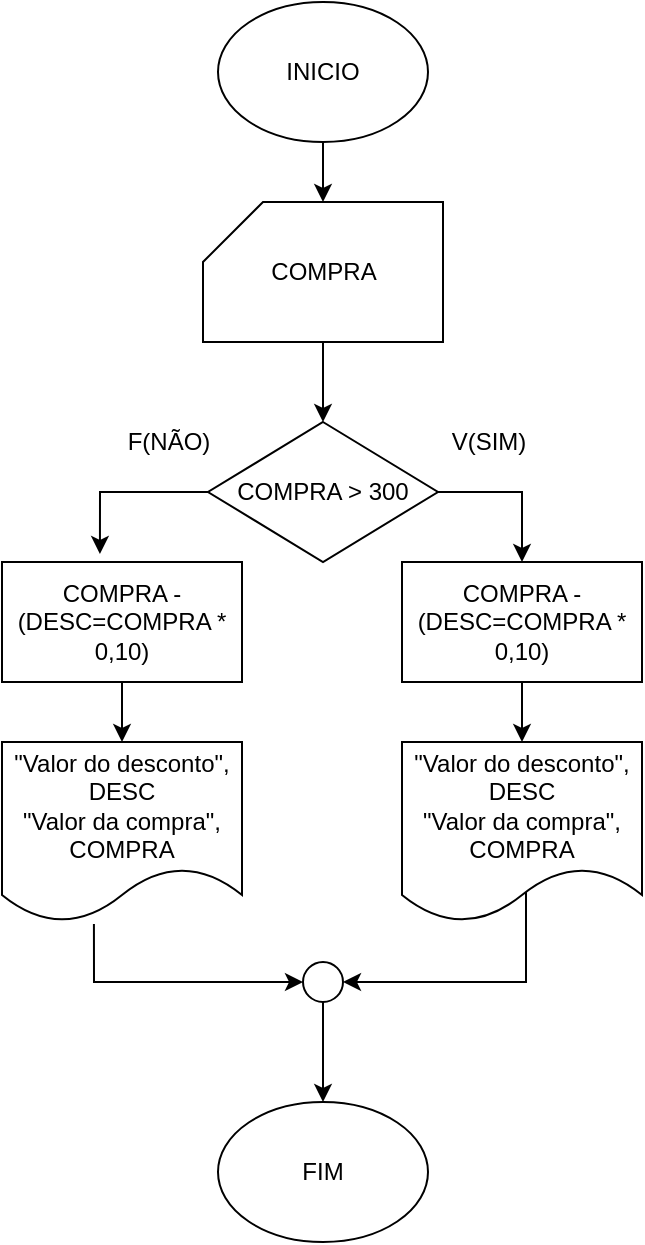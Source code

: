 <mxfile version="17.4.2" type="device"><diagram id="Lpg0A4vAgCl7YepK5_He" name="Page-1"><mxGraphModel dx="868" dy="553" grid="1" gridSize="10" guides="1" tooltips="1" connect="1" arrows="1" fold="1" page="1" pageScale="1" pageWidth="850" pageHeight="1100" math="0" shadow="0"><root><mxCell id="0"/><mxCell id="1" parent="0"/><mxCell id="-V7NnaBUKvt782XlVIHt-8" style="edgeStyle=orthogonalEdgeStyle;rounded=0;orthogonalLoop=1;jettySize=auto;html=1;entryX=0.5;entryY=0;entryDx=0;entryDy=0;entryPerimeter=0;" edge="1" parent="1" source="-V7NnaBUKvt782XlVIHt-2" target="-V7NnaBUKvt782XlVIHt-3"><mxGeometry relative="1" as="geometry"/></mxCell><mxCell id="-V7NnaBUKvt782XlVIHt-2" value="INICIO" style="ellipse;whiteSpace=wrap;html=1;" vertex="1" parent="1"><mxGeometry x="368" width="105" height="70" as="geometry"/></mxCell><mxCell id="-V7NnaBUKvt782XlVIHt-7" style="edgeStyle=orthogonalEdgeStyle;rounded=0;orthogonalLoop=1;jettySize=auto;html=1;entryX=0.5;entryY=0;entryDx=0;entryDy=0;" edge="1" parent="1" source="-V7NnaBUKvt782XlVIHt-3" target="-V7NnaBUKvt782XlVIHt-4"><mxGeometry relative="1" as="geometry"/></mxCell><mxCell id="-V7NnaBUKvt782XlVIHt-3" value="COMPRA" style="shape=card;whiteSpace=wrap;html=1;" vertex="1" parent="1"><mxGeometry x="360.5" y="100" width="120" height="70" as="geometry"/></mxCell><mxCell id="-V7NnaBUKvt782XlVIHt-14" style="edgeStyle=orthogonalEdgeStyle;rounded=0;orthogonalLoop=1;jettySize=auto;html=1;exitX=1;exitY=0.5;exitDx=0;exitDy=0;entryX=0.5;entryY=0;entryDx=0;entryDy=0;" edge="1" parent="1" source="-V7NnaBUKvt782XlVIHt-4" target="-V7NnaBUKvt782XlVIHt-13"><mxGeometry relative="1" as="geometry"/></mxCell><mxCell id="-V7NnaBUKvt782XlVIHt-28" style="edgeStyle=orthogonalEdgeStyle;rounded=0;orthogonalLoop=1;jettySize=auto;html=1;entryX=0.408;entryY=-0.067;entryDx=0;entryDy=0;entryPerimeter=0;exitX=0;exitY=0.5;exitDx=0;exitDy=0;" edge="1" parent="1" source="-V7NnaBUKvt782XlVIHt-4" target="-V7NnaBUKvt782XlVIHt-25"><mxGeometry relative="1" as="geometry"/></mxCell><mxCell id="-V7NnaBUKvt782XlVIHt-4" value="COMPRA &amp;gt; 300" style="rhombus;whiteSpace=wrap;html=1;" vertex="1" parent="1"><mxGeometry x="363" y="210" width="115" height="70" as="geometry"/></mxCell><mxCell id="-V7NnaBUKvt782XlVIHt-6" value="FIM" style="ellipse;whiteSpace=wrap;html=1;" vertex="1" parent="1"><mxGeometry x="368" y="550" width="105" height="70" as="geometry"/></mxCell><mxCell id="-V7NnaBUKvt782XlVIHt-10" value="V(SIM)" style="text;html=1;align=center;verticalAlign=middle;resizable=0;points=[];autosize=1;strokeColor=none;fillColor=none;" vertex="1" parent="1"><mxGeometry x="478" y="210" width="50" height="20" as="geometry"/></mxCell><mxCell id="-V7NnaBUKvt782XlVIHt-11" value="F(NÃO)" style="text;html=1;align=center;verticalAlign=middle;resizable=0;points=[];autosize=1;strokeColor=none;fillColor=none;" vertex="1" parent="1"><mxGeometry x="313" y="210" width="60" height="20" as="geometry"/></mxCell><mxCell id="-V7NnaBUKvt782XlVIHt-17" style="edgeStyle=orthogonalEdgeStyle;rounded=0;orthogonalLoop=1;jettySize=auto;html=1;exitX=0.5;exitY=1;exitDx=0;exitDy=0;entryX=0.5;entryY=0;entryDx=0;entryDy=0;" edge="1" parent="1" source="-V7NnaBUKvt782XlVIHt-13" target="-V7NnaBUKvt782XlVIHt-15"><mxGeometry relative="1" as="geometry"/></mxCell><mxCell id="-V7NnaBUKvt782XlVIHt-13" value="COMPRA - (DESC=COMPRA * 0,10)" style="rounded=0;whiteSpace=wrap;html=1;" vertex="1" parent="1"><mxGeometry x="460" y="280" width="120" height="60" as="geometry"/></mxCell><mxCell id="-V7NnaBUKvt782XlVIHt-21" style="edgeStyle=orthogonalEdgeStyle;rounded=0;orthogonalLoop=1;jettySize=auto;html=1;entryX=1;entryY=0.5;entryDx=0;entryDy=0;exitX=0.508;exitY=0.822;exitDx=0;exitDy=0;exitPerimeter=0;" edge="1" parent="1" source="-V7NnaBUKvt782XlVIHt-15" target="-V7NnaBUKvt782XlVIHt-20"><mxGeometry relative="1" as="geometry"><mxPoint x="590" y="550" as="sourcePoint"/><Array as="points"><mxPoint x="522" y="444"/><mxPoint x="522" y="490"/></Array></mxGeometry></mxCell><mxCell id="-V7NnaBUKvt782XlVIHt-15" value="&quot;Valor do desconto&quot;, DESC&lt;br&gt;&quot;Valor da compra&quot;, COMPRA&lt;br&gt;" style="shape=document;whiteSpace=wrap;html=1;boundedLbl=1;" vertex="1" parent="1"><mxGeometry x="460" y="370" width="120" height="90" as="geometry"/></mxCell><mxCell id="-V7NnaBUKvt782XlVIHt-22" style="edgeStyle=orthogonalEdgeStyle;rounded=0;orthogonalLoop=1;jettySize=auto;html=1;entryX=0;entryY=0.5;entryDx=0;entryDy=0;exitX=0.383;exitY=1.011;exitDx=0;exitDy=0;exitPerimeter=0;" edge="1" parent="1" source="-V7NnaBUKvt782XlVIHt-18" target="-V7NnaBUKvt782XlVIHt-20"><mxGeometry relative="1" as="geometry"/></mxCell><mxCell id="-V7NnaBUKvt782XlVIHt-18" value="&quot;Valor do desconto&quot;, DESC&lt;br&gt;&quot;Valor da compra&quot;, COMPRA&lt;br&gt;" style="shape=document;whiteSpace=wrap;html=1;boundedLbl=1;" vertex="1" parent="1"><mxGeometry x="260" y="370" width="120" height="90" as="geometry"/></mxCell><mxCell id="-V7NnaBUKvt782XlVIHt-23" style="edgeStyle=orthogonalEdgeStyle;rounded=0;orthogonalLoop=1;jettySize=auto;html=1;entryX=0.5;entryY=0;entryDx=0;entryDy=0;" edge="1" parent="1" source="-V7NnaBUKvt782XlVIHt-20" target="-V7NnaBUKvt782XlVIHt-6"><mxGeometry relative="1" as="geometry"/></mxCell><mxCell id="-V7NnaBUKvt782XlVIHt-20" value="" style="ellipse;whiteSpace=wrap;html=1;aspect=fixed;" vertex="1" parent="1"><mxGeometry x="410.5" y="480" width="20" height="20" as="geometry"/></mxCell><mxCell id="-V7NnaBUKvt782XlVIHt-27" style="edgeStyle=orthogonalEdgeStyle;rounded=0;orthogonalLoop=1;jettySize=auto;html=1;entryX=0.5;entryY=0;entryDx=0;entryDy=0;" edge="1" parent="1" source="-V7NnaBUKvt782XlVIHt-25" target="-V7NnaBUKvt782XlVIHt-18"><mxGeometry relative="1" as="geometry"/></mxCell><mxCell id="-V7NnaBUKvt782XlVIHt-25" value="COMPRA - (DESC=COMPRA * 0,10)" style="rounded=0;whiteSpace=wrap;html=1;" vertex="1" parent="1"><mxGeometry x="260" y="280" width="120" height="60" as="geometry"/></mxCell></root></mxGraphModel></diagram></mxfile>